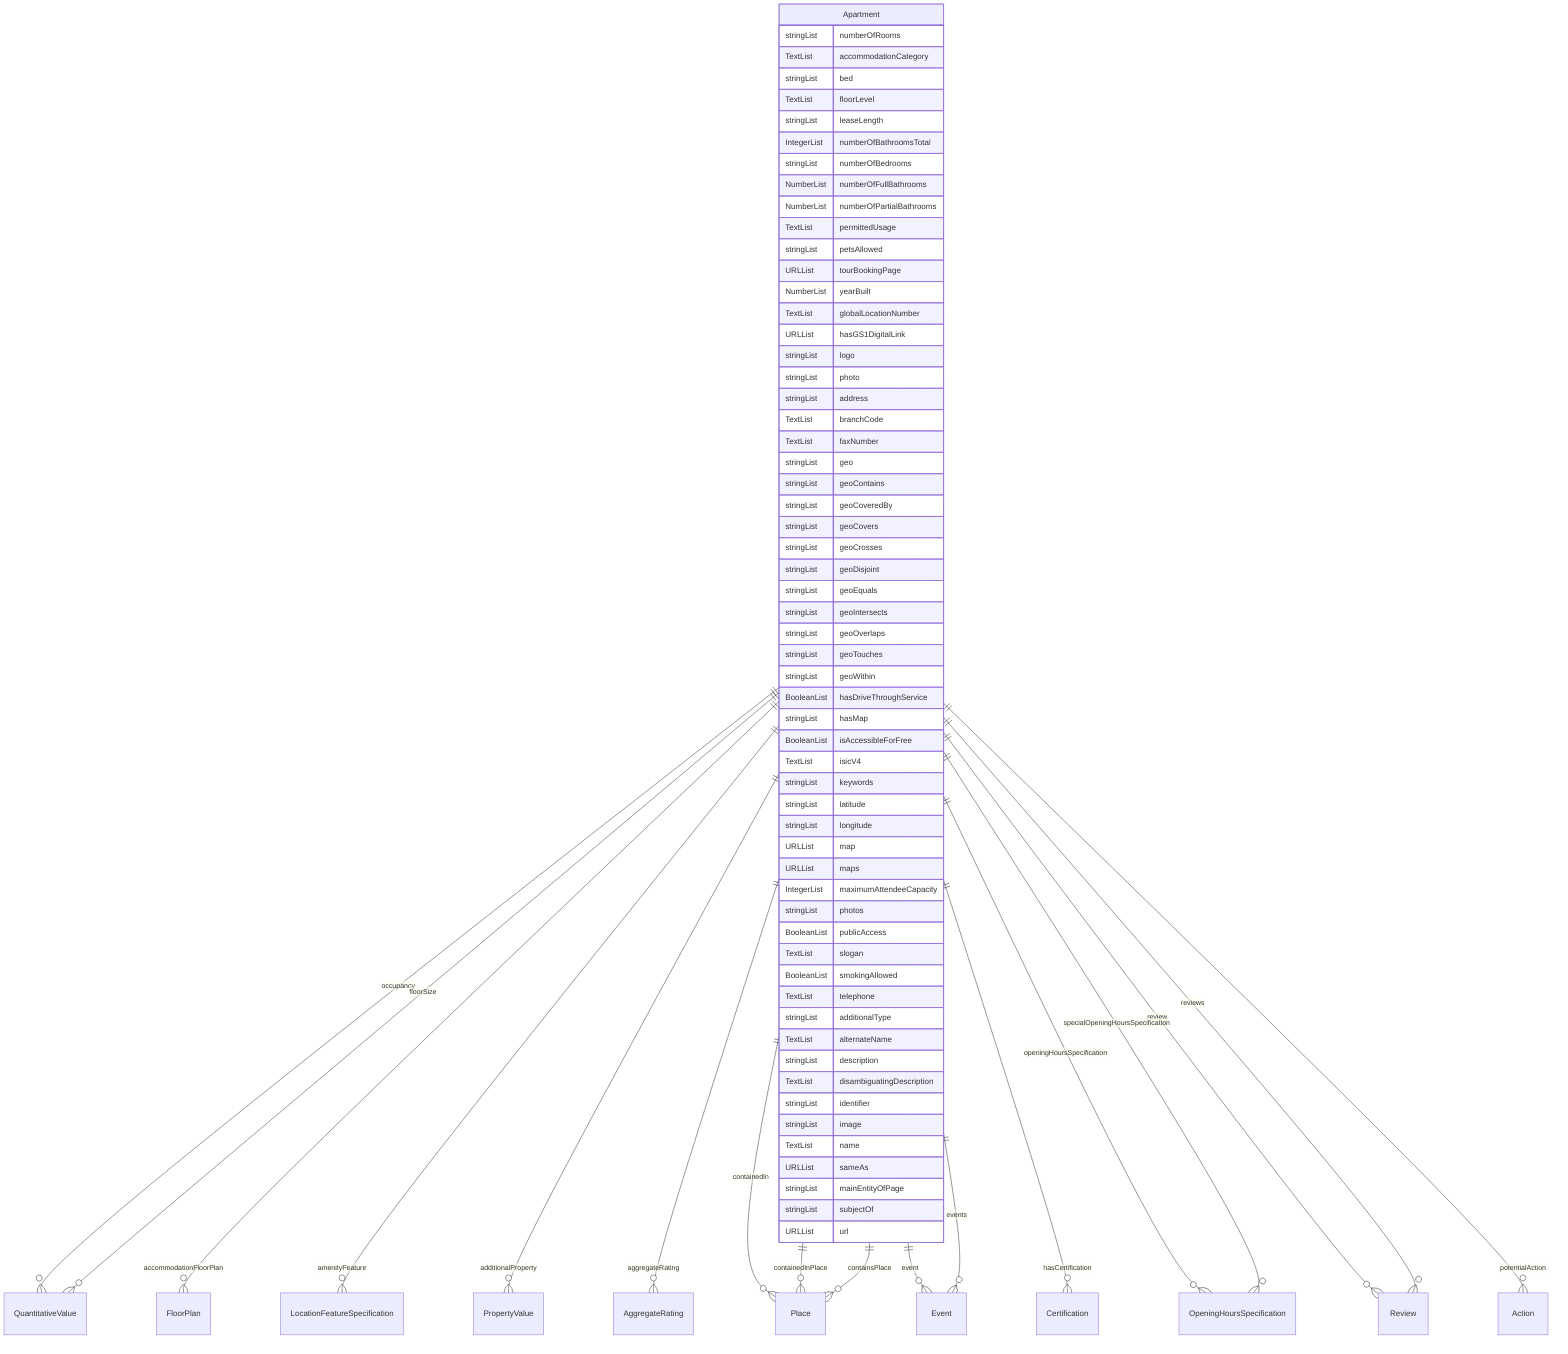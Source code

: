 erDiagram
Apartment {
    stringList numberOfRooms  
    TextList accommodationCategory  
    stringList bed  
    TextList floorLevel  
    stringList leaseLength  
    IntegerList numberOfBathroomsTotal  
    stringList numberOfBedrooms  
    NumberList numberOfFullBathrooms  
    NumberList numberOfPartialBathrooms  
    TextList permittedUsage  
    stringList petsAllowed  
    URLList tourBookingPage  
    NumberList yearBuilt  
    TextList globalLocationNumber  
    URLList hasGS1DigitalLink  
    stringList logo  
    stringList photo  
    stringList address  
    TextList branchCode  
    TextList faxNumber  
    stringList geo  
    stringList geoContains  
    stringList geoCoveredBy  
    stringList geoCovers  
    stringList geoCrosses  
    stringList geoDisjoint  
    stringList geoEquals  
    stringList geoIntersects  
    stringList geoOverlaps  
    stringList geoTouches  
    stringList geoWithin  
    BooleanList hasDriveThroughService  
    stringList hasMap  
    BooleanList isAccessibleForFree  
    TextList isicV4  
    stringList keywords  
    stringList latitude  
    stringList longitude  
    URLList map  
    URLList maps  
    IntegerList maximumAttendeeCapacity  
    stringList photos  
    BooleanList publicAccess  
    TextList slogan  
    BooleanList smokingAllowed  
    TextList telephone  
    stringList additionalType  
    TextList alternateName  
    stringList description  
    TextList disambiguatingDescription  
    stringList identifier  
    stringList image  
    TextList name  
    URLList sameAs  
    stringList mainEntityOfPage  
    stringList subjectOf  
    URLList url  
}

Apartment ||--}o QuantitativeValue : "occupancy"
Apartment ||--}o FloorPlan : "accommodationFloorPlan"
Apartment ||--}o LocationFeatureSpecification : "amenityFeature"
Apartment ||--}o QuantitativeValue : "floorSize"
Apartment ||--}o PropertyValue : "additionalProperty"
Apartment ||--}o AggregateRating : "aggregateRating"
Apartment ||--}o Place : "containedIn"
Apartment ||--}o Place : "containedInPlace"
Apartment ||--}o Place : "containsPlace"
Apartment ||--}o Event : "event"
Apartment ||--}o Event : "events"
Apartment ||--}o Certification : "hasCertification"
Apartment ||--}o OpeningHoursSpecification : "openingHoursSpecification"
Apartment ||--}o Review : "review"
Apartment ||--}o Review : "reviews"
Apartment ||--}o OpeningHoursSpecification : "specialOpeningHoursSpecification"
Apartment ||--}o Action : "potentialAction"